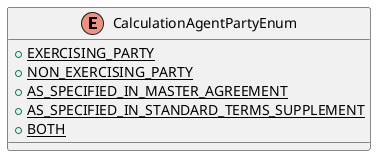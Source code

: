 @startuml

    enum CalculationAgentPartyEnum [[CalculationAgentPartyEnum.html]] {
        {static} +EXERCISING_PARTY
        {static} +NON_EXERCISING_PARTY
        {static} +AS_SPECIFIED_IN_MASTER_AGREEMENT
        {static} +AS_SPECIFIED_IN_STANDARD_TERMS_SUPPLEMENT
        {static} +BOTH
    }

@enduml
